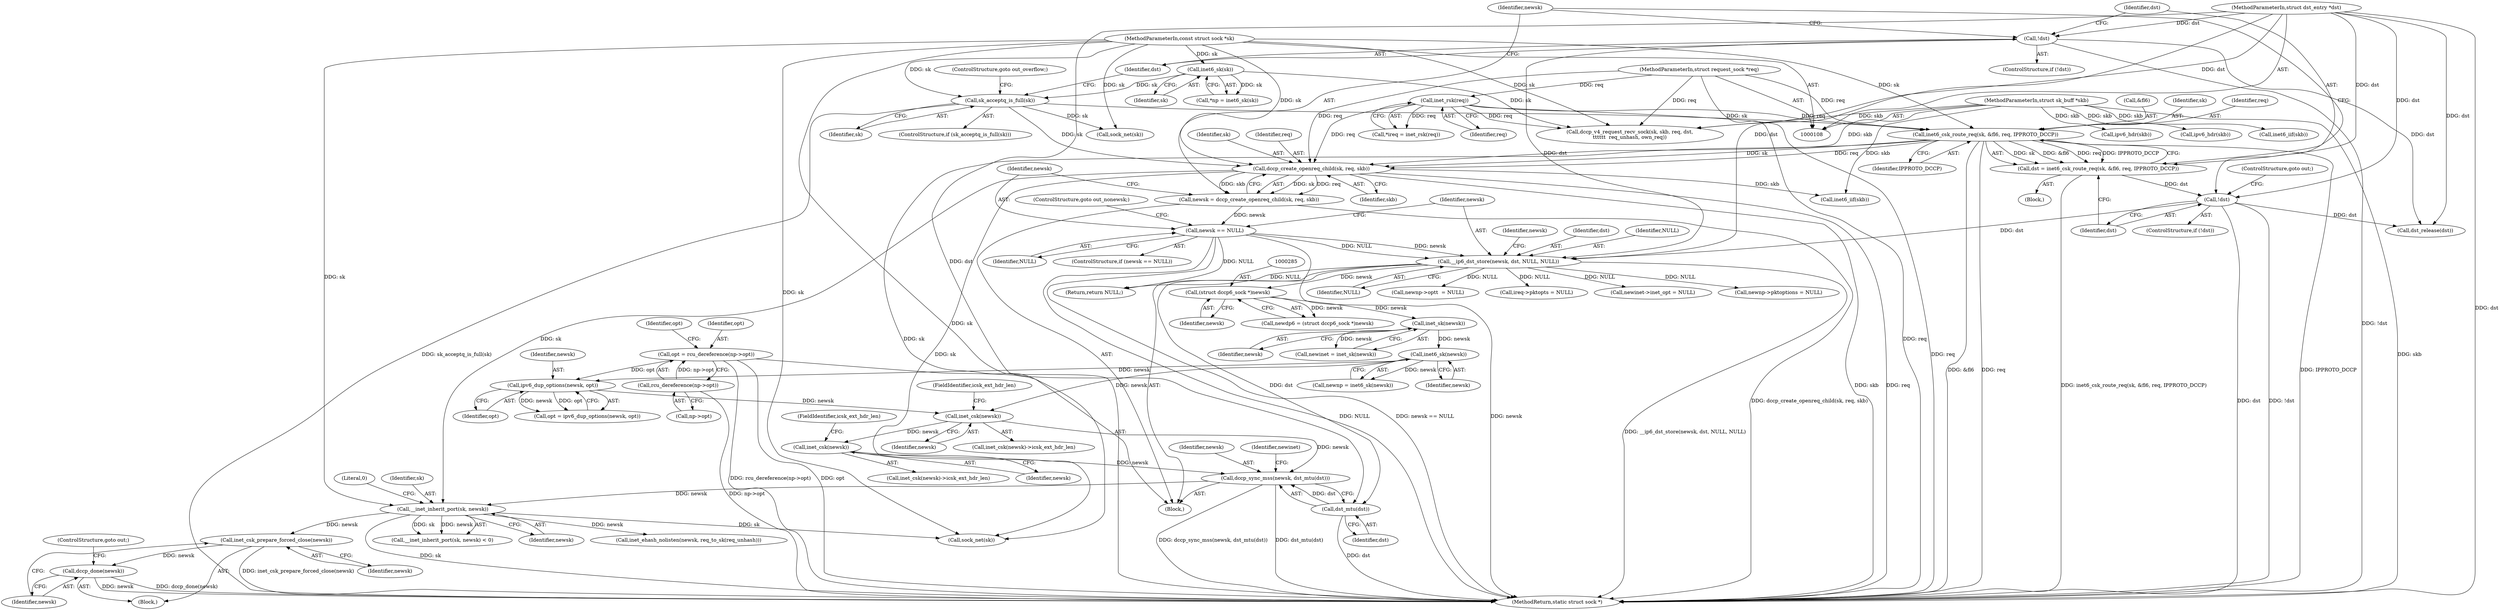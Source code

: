 digraph "0_linux_45f6fad84cc305103b28d73482b344d7f5b76f39_0@API" {
"1000440" [label="(Call,inet_csk_prepare_forced_close(newsk))"];
"1000435" [label="(Call,__inet_inherit_port(sk, newsk))"];
"1000254" [label="(Call,dccp_create_openreq_child(sk, req, skb))"];
"1000232" [label="(Call,sk_acceptq_is_full(sk))"];
"1000125" [label="(Call,inet6_sk(sk))"];
"1000109" [label="(MethodParameterIn,const struct sock *sk)"];
"1000242" [label="(Call,inet6_csk_route_req(sk, &fl6, req, IPPROTO_DCCP))"];
"1000119" [label="(Call,inet_rsk(req))"];
"1000111" [label="(MethodParameterIn,struct request_sock *req)"];
"1000110" [label="(MethodParameterIn,struct sk_buff *skb)"];
"1000415" [label="(Call,dccp_sync_mss(newsk, dst_mtu(dst)))"];
"1000397" [label="(Call,inet_csk(newsk))"];
"1000387" [label="(Call,ipv6_dup_options(newsk, opt))"];
"1000301" [label="(Call,inet6_sk(newsk))"];
"1000289" [label="(Call,inet_sk(newsk))"];
"1000284" [label="(Call,(struct dccp6_sock *)newsk)"];
"1000263" [label="(Call,__ip6_dst_store(newsk, dst, NULL, NULL))"];
"1000259" [label="(Call,newsk == NULL)"];
"1000252" [label="(Call,newsk = dccp_create_openreq_child(sk, req, skb))"];
"1000236" [label="(Call,!dst)"];
"1000112" [label="(MethodParameterIn,struct dst_entry *dst)"];
"1000249" [label="(Call,!dst)"];
"1000240" [label="(Call,dst = inet6_csk_route_req(sk, &fl6, req, IPPROTO_DCCP))"];
"1000376" [label="(Call,opt = rcu_dereference(np->opt))"];
"1000378" [label="(Call,rcu_dereference(np->opt))"];
"1000405" [label="(Call,inet_csk(newsk))"];
"1000417" [label="(Call,dst_mtu(dst))"];
"1000442" [label="(Call,dccp_done(newsk))"];
"1000241" [label="(Identifier,dst)"];
"1000438" [label="(Literal,0)"];
"1000385" [label="(Call,opt = ipv6_dup_options(newsk, opt))"];
"1000388" [label="(Identifier,newsk)"];
"1000491" [label="(Call,sock_net(sk))"];
"1000443" [label="(Identifier,newsk)"];
"1000252" [label="(Call,newsk = dccp_create_openreq_child(sk, req, skb))"];
"1000416" [label="(Identifier,newsk)"];
"1000264" [label="(Identifier,newsk)"];
"1000406" [label="(Identifier,newsk)"];
"1000399" [label="(FieldIdentifier,icsk_ext_hdr_len)"];
"1000257" [label="(Identifier,skb)"];
"1000357" [label="(Call,newnp->opt\t  = NULL)"];
"1000417" [label="(Call,dst_mtu(dst))"];
"1000250" [label="(Identifier,dst)"];
"1000442" [label="(Call,dccp_done(newsk))"];
"1000302" [label="(Identifier,newsk)"];
"1000213" [label="(Call,inet6_iif(skb))"];
"1000233" [label="(Identifier,sk)"];
"1000301" [label="(Call,inet6_sk(newsk))"];
"1000405" [label="(Call,inet_csk(newsk))"];
"1000473" [label="(Call,ireq->pktopts = NULL)"];
"1000260" [label="(Identifier,newsk)"];
"1000109" [label="(MethodParameterIn,const struct sock *sk)"];
"1000434" [label="(Call,__inet_inherit_port(sk, newsk) < 0)"];
"1000246" [label="(Identifier,req)"];
"1000404" [label="(Call,inet_csk(newsk)->icsk_ext_hdr_len)"];
"1000270" [label="(Identifier,newsk)"];
"1000258" [label="(ControlStructure,if (newsk == NULL))"];
"1000299" [label="(Call,newnp = inet6_sk(newsk))"];
"1000336" [label="(Call,newinet->inet_opt = NULL)"];
"1000265" [label="(Identifier,dst)"];
"1000366" [label="(Call,inet6_iif(skb))"];
"1000123" [label="(Call,*np = inet6_sk(sk))"];
"1000286" [label="(Identifier,newsk)"];
"1000253" [label="(Identifier,newsk)"];
"1000115" [label="(Block,)"];
"1000119" [label="(Call,inet_rsk(req))"];
"1000439" [label="(Block,)"];
"1000120" [label="(Identifier,req)"];
"1000261" [label="(Identifier,NULL)"];
"1000418" [label="(Identifier,dst)"];
"1000415" [label="(Call,dccp_sync_mss(newsk, dst_mtu(dst)))"];
"1000259" [label="(Call,newsk == NULL)"];
"1000117" [label="(Call,*ireq = inet_rsk(req))"];
"1000376" [label="(Call,opt = rcu_dereference(np->opt))"];
"1000387" [label="(Call,ipv6_dup_options(newsk, opt))"];
"1000235" [label="(ControlStructure,if (!dst))"];
"1000284" [label="(Call,(struct dccp6_sock *)newsk)"];
"1000242" [label="(Call,inet6_csk_route_req(sk, &fl6, req, IPPROTO_DCCP))"];
"1000352" [label="(Call,newnp->pktoptions = NULL)"];
"1000282" [label="(Call,newdp6 = (struct dccp6_sock *)newsk)"];
"1000437" [label="(Identifier,newsk)"];
"1000287" [label="(Call,newinet = inet_sk(newsk))"];
"1000232" [label="(Call,sk_acceptq_is_full(sk))"];
"1000396" [label="(Call,inet_csk(newsk)->icsk_ext_hdr_len)"];
"1000448" [label="(Call,inet_ehash_nolisten(newsk, req_to_sk(req_unhash)))"];
"1000444" [label="(ControlStructure,goto out;)"];
"1000379" [label="(Call,np->opt)"];
"1000263" [label="(Call,__ip6_dst_store(newsk, dst, NULL, NULL))"];
"1000267" [label="(Identifier,NULL)"];
"1000440" [label="(Call,inet_csk_prepare_forced_close(newsk))"];
"1000254" [label="(Call,dccp_create_openreq_child(sk, req, skb))"];
"1000499" [label="(Call,sock_net(sk))"];
"1000141" [label="(Call,dccp_v4_request_recv_sock(sk, skb, req, dst,\n\t\t\t\t\t\t  req_unhash, own_req))"];
"1000435" [label="(Call,__inet_inherit_port(sk, newsk))"];
"1000383" [label="(Identifier,opt)"];
"1000377" [label="(Identifier,opt)"];
"1000110" [label="(MethodParameterIn,struct sk_buff *skb)"];
"1000441" [label="(Identifier,newsk)"];
"1000240" [label="(Call,dst = inet6_csk_route_req(sk, &fl6, req, IPPROTO_DCCP))"];
"1000266" [label="(Identifier,NULL)"];
"1000234" [label="(ControlStructure,goto out_overflow;)"];
"1000126" [label="(Identifier,sk)"];
"1000248" [label="(ControlStructure,if (!dst))"];
"1000244" [label="(Call,&fl6)"];
"1000407" [label="(FieldIdentifier,icsk_ext_hdr_len)"];
"1000290" [label="(Identifier,newsk)"];
"1000112" [label="(MethodParameterIn,struct dst_entry *dst)"];
"1000502" [label="(Return,return NULL;)"];
"1000238" [label="(Block,)"];
"1000495" [label="(Call,dst_release(dst))"];
"1000262" [label="(ControlStructure,goto out_nonewsk;)"];
"1000255" [label="(Identifier,sk)"];
"1000289" [label="(Call,inet_sk(newsk))"];
"1000378" [label="(Call,rcu_dereference(np->opt))"];
"1000220" [label="(Call,ipv6_hdr(skb))"];
"1000436" [label="(Identifier,sk)"];
"1000389" [label="(Identifier,opt)"];
"1000125" [label="(Call,inet6_sk(sk))"];
"1000247" [label="(Identifier,IPPROTO_DCCP)"];
"1000251" [label="(ControlStructure,goto out;)"];
"1000256" [label="(Identifier,req)"];
"1000397" [label="(Call,inet_csk(newsk))"];
"1000236" [label="(Call,!dst)"];
"1000249" [label="(Call,!dst)"];
"1000111" [label="(MethodParameterIn,struct request_sock *req)"];
"1000231" [label="(ControlStructure,if (sk_acceptq_is_full(sk)))"];
"1000373" [label="(Call,ipv6_hdr(skb))"];
"1000237" [label="(Identifier,dst)"];
"1000243" [label="(Identifier,sk)"];
"1000504" [label="(MethodReturn,static struct sock *)"];
"1000421" [label="(Identifier,newinet)"];
"1000398" [label="(Identifier,newsk)"];
"1000440" -> "1000439"  [label="AST: "];
"1000440" -> "1000441"  [label="CFG: "];
"1000441" -> "1000440"  [label="AST: "];
"1000443" -> "1000440"  [label="CFG: "];
"1000440" -> "1000504"  [label="DDG: inet_csk_prepare_forced_close(newsk)"];
"1000435" -> "1000440"  [label="DDG: newsk"];
"1000440" -> "1000442"  [label="DDG: newsk"];
"1000435" -> "1000434"  [label="AST: "];
"1000435" -> "1000437"  [label="CFG: "];
"1000436" -> "1000435"  [label="AST: "];
"1000437" -> "1000435"  [label="AST: "];
"1000438" -> "1000435"  [label="CFG: "];
"1000435" -> "1000504"  [label="DDG: sk"];
"1000435" -> "1000434"  [label="DDG: sk"];
"1000435" -> "1000434"  [label="DDG: newsk"];
"1000254" -> "1000435"  [label="DDG: sk"];
"1000109" -> "1000435"  [label="DDG: sk"];
"1000415" -> "1000435"  [label="DDG: newsk"];
"1000435" -> "1000448"  [label="DDG: newsk"];
"1000435" -> "1000499"  [label="DDG: sk"];
"1000254" -> "1000252"  [label="AST: "];
"1000254" -> "1000257"  [label="CFG: "];
"1000255" -> "1000254"  [label="AST: "];
"1000256" -> "1000254"  [label="AST: "];
"1000257" -> "1000254"  [label="AST: "];
"1000252" -> "1000254"  [label="CFG: "];
"1000254" -> "1000504"  [label="DDG: skb"];
"1000254" -> "1000504"  [label="DDG: req"];
"1000254" -> "1000252"  [label="DDG: sk"];
"1000254" -> "1000252"  [label="DDG: req"];
"1000254" -> "1000252"  [label="DDG: skb"];
"1000232" -> "1000254"  [label="DDG: sk"];
"1000242" -> "1000254"  [label="DDG: sk"];
"1000242" -> "1000254"  [label="DDG: req"];
"1000109" -> "1000254"  [label="DDG: sk"];
"1000119" -> "1000254"  [label="DDG: req"];
"1000111" -> "1000254"  [label="DDG: req"];
"1000110" -> "1000254"  [label="DDG: skb"];
"1000254" -> "1000366"  [label="DDG: skb"];
"1000254" -> "1000499"  [label="DDG: sk"];
"1000232" -> "1000231"  [label="AST: "];
"1000232" -> "1000233"  [label="CFG: "];
"1000233" -> "1000232"  [label="AST: "];
"1000234" -> "1000232"  [label="CFG: "];
"1000237" -> "1000232"  [label="CFG: "];
"1000232" -> "1000504"  [label="DDG: sk_acceptq_is_full(sk)"];
"1000125" -> "1000232"  [label="DDG: sk"];
"1000109" -> "1000232"  [label="DDG: sk"];
"1000232" -> "1000242"  [label="DDG: sk"];
"1000232" -> "1000491"  [label="DDG: sk"];
"1000125" -> "1000123"  [label="AST: "];
"1000125" -> "1000126"  [label="CFG: "];
"1000126" -> "1000125"  [label="AST: "];
"1000123" -> "1000125"  [label="CFG: "];
"1000125" -> "1000123"  [label="DDG: sk"];
"1000109" -> "1000125"  [label="DDG: sk"];
"1000125" -> "1000141"  [label="DDG: sk"];
"1000109" -> "1000108"  [label="AST: "];
"1000109" -> "1000504"  [label="DDG: sk"];
"1000109" -> "1000141"  [label="DDG: sk"];
"1000109" -> "1000242"  [label="DDG: sk"];
"1000109" -> "1000491"  [label="DDG: sk"];
"1000109" -> "1000499"  [label="DDG: sk"];
"1000242" -> "1000240"  [label="AST: "];
"1000242" -> "1000247"  [label="CFG: "];
"1000243" -> "1000242"  [label="AST: "];
"1000244" -> "1000242"  [label="AST: "];
"1000246" -> "1000242"  [label="AST: "];
"1000247" -> "1000242"  [label="AST: "];
"1000240" -> "1000242"  [label="CFG: "];
"1000242" -> "1000504"  [label="DDG: &fl6"];
"1000242" -> "1000504"  [label="DDG: req"];
"1000242" -> "1000504"  [label="DDG: IPPROTO_DCCP"];
"1000242" -> "1000240"  [label="DDG: sk"];
"1000242" -> "1000240"  [label="DDG: &fl6"];
"1000242" -> "1000240"  [label="DDG: req"];
"1000242" -> "1000240"  [label="DDG: IPPROTO_DCCP"];
"1000119" -> "1000242"  [label="DDG: req"];
"1000111" -> "1000242"  [label="DDG: req"];
"1000242" -> "1000499"  [label="DDG: sk"];
"1000119" -> "1000117"  [label="AST: "];
"1000119" -> "1000120"  [label="CFG: "];
"1000120" -> "1000119"  [label="AST: "];
"1000117" -> "1000119"  [label="CFG: "];
"1000119" -> "1000504"  [label="DDG: req"];
"1000119" -> "1000117"  [label="DDG: req"];
"1000111" -> "1000119"  [label="DDG: req"];
"1000119" -> "1000141"  [label="DDG: req"];
"1000111" -> "1000108"  [label="AST: "];
"1000111" -> "1000504"  [label="DDG: req"];
"1000111" -> "1000141"  [label="DDG: req"];
"1000110" -> "1000108"  [label="AST: "];
"1000110" -> "1000504"  [label="DDG: skb"];
"1000110" -> "1000141"  [label="DDG: skb"];
"1000110" -> "1000213"  [label="DDG: skb"];
"1000110" -> "1000220"  [label="DDG: skb"];
"1000110" -> "1000366"  [label="DDG: skb"];
"1000110" -> "1000373"  [label="DDG: skb"];
"1000415" -> "1000115"  [label="AST: "];
"1000415" -> "1000417"  [label="CFG: "];
"1000416" -> "1000415"  [label="AST: "];
"1000417" -> "1000415"  [label="AST: "];
"1000421" -> "1000415"  [label="CFG: "];
"1000415" -> "1000504"  [label="DDG: dccp_sync_mss(newsk, dst_mtu(dst))"];
"1000415" -> "1000504"  [label="DDG: dst_mtu(dst)"];
"1000397" -> "1000415"  [label="DDG: newsk"];
"1000405" -> "1000415"  [label="DDG: newsk"];
"1000417" -> "1000415"  [label="DDG: dst"];
"1000397" -> "1000396"  [label="AST: "];
"1000397" -> "1000398"  [label="CFG: "];
"1000398" -> "1000397"  [label="AST: "];
"1000399" -> "1000397"  [label="CFG: "];
"1000387" -> "1000397"  [label="DDG: newsk"];
"1000301" -> "1000397"  [label="DDG: newsk"];
"1000397" -> "1000405"  [label="DDG: newsk"];
"1000387" -> "1000385"  [label="AST: "];
"1000387" -> "1000389"  [label="CFG: "];
"1000388" -> "1000387"  [label="AST: "];
"1000389" -> "1000387"  [label="AST: "];
"1000385" -> "1000387"  [label="CFG: "];
"1000387" -> "1000385"  [label="DDG: newsk"];
"1000387" -> "1000385"  [label="DDG: opt"];
"1000301" -> "1000387"  [label="DDG: newsk"];
"1000376" -> "1000387"  [label="DDG: opt"];
"1000301" -> "1000299"  [label="AST: "];
"1000301" -> "1000302"  [label="CFG: "];
"1000302" -> "1000301"  [label="AST: "];
"1000299" -> "1000301"  [label="CFG: "];
"1000301" -> "1000299"  [label="DDG: newsk"];
"1000289" -> "1000301"  [label="DDG: newsk"];
"1000289" -> "1000287"  [label="AST: "];
"1000289" -> "1000290"  [label="CFG: "];
"1000290" -> "1000289"  [label="AST: "];
"1000287" -> "1000289"  [label="CFG: "];
"1000289" -> "1000287"  [label="DDG: newsk"];
"1000284" -> "1000289"  [label="DDG: newsk"];
"1000284" -> "1000282"  [label="AST: "];
"1000284" -> "1000286"  [label="CFG: "];
"1000285" -> "1000284"  [label="AST: "];
"1000286" -> "1000284"  [label="AST: "];
"1000282" -> "1000284"  [label="CFG: "];
"1000284" -> "1000282"  [label="DDG: newsk"];
"1000263" -> "1000284"  [label="DDG: newsk"];
"1000263" -> "1000115"  [label="AST: "];
"1000263" -> "1000267"  [label="CFG: "];
"1000264" -> "1000263"  [label="AST: "];
"1000265" -> "1000263"  [label="AST: "];
"1000266" -> "1000263"  [label="AST: "];
"1000267" -> "1000263"  [label="AST: "];
"1000270" -> "1000263"  [label="CFG: "];
"1000263" -> "1000504"  [label="DDG: __ip6_dst_store(newsk, dst, NULL, NULL)"];
"1000259" -> "1000263"  [label="DDG: newsk"];
"1000259" -> "1000263"  [label="DDG: NULL"];
"1000236" -> "1000263"  [label="DDG: dst"];
"1000249" -> "1000263"  [label="DDG: dst"];
"1000112" -> "1000263"  [label="DDG: dst"];
"1000263" -> "1000336"  [label="DDG: NULL"];
"1000263" -> "1000352"  [label="DDG: NULL"];
"1000263" -> "1000357"  [label="DDG: NULL"];
"1000263" -> "1000417"  [label="DDG: dst"];
"1000263" -> "1000473"  [label="DDG: NULL"];
"1000263" -> "1000502"  [label="DDG: NULL"];
"1000259" -> "1000258"  [label="AST: "];
"1000259" -> "1000261"  [label="CFG: "];
"1000260" -> "1000259"  [label="AST: "];
"1000261" -> "1000259"  [label="AST: "];
"1000262" -> "1000259"  [label="CFG: "];
"1000264" -> "1000259"  [label="CFG: "];
"1000259" -> "1000504"  [label="DDG: newsk == NULL"];
"1000259" -> "1000504"  [label="DDG: newsk"];
"1000259" -> "1000504"  [label="DDG: NULL"];
"1000252" -> "1000259"  [label="DDG: newsk"];
"1000259" -> "1000502"  [label="DDG: NULL"];
"1000252" -> "1000115"  [label="AST: "];
"1000253" -> "1000252"  [label="AST: "];
"1000260" -> "1000252"  [label="CFG: "];
"1000252" -> "1000504"  [label="DDG: dccp_create_openreq_child(sk, req, skb)"];
"1000236" -> "1000235"  [label="AST: "];
"1000236" -> "1000237"  [label="CFG: "];
"1000237" -> "1000236"  [label="AST: "];
"1000241" -> "1000236"  [label="CFG: "];
"1000253" -> "1000236"  [label="CFG: "];
"1000236" -> "1000504"  [label="DDG: !dst"];
"1000112" -> "1000236"  [label="DDG: dst"];
"1000236" -> "1000495"  [label="DDG: dst"];
"1000112" -> "1000108"  [label="AST: "];
"1000112" -> "1000504"  [label="DDG: dst"];
"1000112" -> "1000141"  [label="DDG: dst"];
"1000112" -> "1000240"  [label="DDG: dst"];
"1000112" -> "1000249"  [label="DDG: dst"];
"1000112" -> "1000417"  [label="DDG: dst"];
"1000112" -> "1000495"  [label="DDG: dst"];
"1000249" -> "1000248"  [label="AST: "];
"1000249" -> "1000250"  [label="CFG: "];
"1000250" -> "1000249"  [label="AST: "];
"1000251" -> "1000249"  [label="CFG: "];
"1000253" -> "1000249"  [label="CFG: "];
"1000249" -> "1000504"  [label="DDG: dst"];
"1000249" -> "1000504"  [label="DDG: !dst"];
"1000240" -> "1000249"  [label="DDG: dst"];
"1000249" -> "1000495"  [label="DDG: dst"];
"1000240" -> "1000238"  [label="AST: "];
"1000241" -> "1000240"  [label="AST: "];
"1000250" -> "1000240"  [label="CFG: "];
"1000240" -> "1000504"  [label="DDG: inet6_csk_route_req(sk, &fl6, req, IPPROTO_DCCP)"];
"1000376" -> "1000115"  [label="AST: "];
"1000376" -> "1000378"  [label="CFG: "];
"1000377" -> "1000376"  [label="AST: "];
"1000378" -> "1000376"  [label="AST: "];
"1000383" -> "1000376"  [label="CFG: "];
"1000376" -> "1000504"  [label="DDG: opt"];
"1000376" -> "1000504"  [label="DDG: rcu_dereference(np->opt)"];
"1000378" -> "1000376"  [label="DDG: np->opt"];
"1000378" -> "1000379"  [label="CFG: "];
"1000379" -> "1000378"  [label="AST: "];
"1000378" -> "1000504"  [label="DDG: np->opt"];
"1000405" -> "1000404"  [label="AST: "];
"1000405" -> "1000406"  [label="CFG: "];
"1000406" -> "1000405"  [label="AST: "];
"1000407" -> "1000405"  [label="CFG: "];
"1000417" -> "1000418"  [label="CFG: "];
"1000418" -> "1000417"  [label="AST: "];
"1000417" -> "1000504"  [label="DDG: dst"];
"1000442" -> "1000439"  [label="AST: "];
"1000442" -> "1000443"  [label="CFG: "];
"1000443" -> "1000442"  [label="AST: "];
"1000444" -> "1000442"  [label="CFG: "];
"1000442" -> "1000504"  [label="DDG: dccp_done(newsk)"];
"1000442" -> "1000504"  [label="DDG: newsk"];
}
